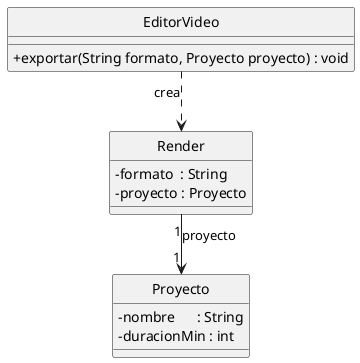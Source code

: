 @startuml
hide circle
skinparam linetype ortho
skinparam classAttributeIconSize 0

class EditorVideo {
  + exportar(String formato, Proyecto proyecto) : void
}

class Render {
  - formato  : String
  - proyecto : Proyecto
}

class Proyecto {
  - nombre      : String
  - duracionMin : int
}

' Asociación unidireccional
Render "1" --> "1" Proyecto : proyecto

' Dependencia de creación
EditorVideo ..> Render : crea
@enduml
